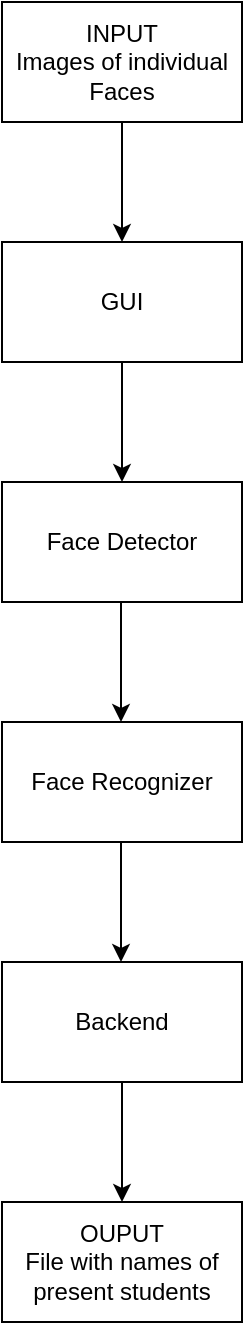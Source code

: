<mxfile version="13.9.9" type="device"><diagram id="xDt1JTqCmn9ij4CxAFqa" name="Page-1"><mxGraphModel dx="1221" dy="714" grid="1" gridSize="10" guides="1" tooltips="1" connect="1" arrows="1" fold="1" page="1" pageScale="1" pageWidth="850" pageHeight="1100" math="0" shadow="0"><root><mxCell id="0"/><mxCell id="1" parent="0"/><mxCell id="pmtpgSQNlo9J0foJOeYF-1" value="GUI" style="rounded=0;whiteSpace=wrap;html=1;" vertex="1" parent="1"><mxGeometry x="320" y="160" width="120" height="60" as="geometry"/></mxCell><mxCell id="pmtpgSQNlo9J0foJOeYF-2" value="Backend" style="rounded=0;whiteSpace=wrap;html=1;" vertex="1" parent="1"><mxGeometry x="320" y="520" width="120" height="60" as="geometry"/></mxCell><mxCell id="pmtpgSQNlo9J0foJOeYF-3" value="Face Detector" style="rounded=0;whiteSpace=wrap;html=1;" vertex="1" parent="1"><mxGeometry x="320" y="280" width="120" height="60" as="geometry"/></mxCell><mxCell id="pmtpgSQNlo9J0foJOeYF-4" value="Face Recognizer" style="rounded=0;whiteSpace=wrap;html=1;" vertex="1" parent="1"><mxGeometry x="320" y="400" width="120" height="60" as="geometry"/></mxCell><mxCell id="pmtpgSQNlo9J0foJOeYF-5" value="INPUT&lt;br&gt;Images of individual Faces" style="rounded=0;whiteSpace=wrap;html=1;" vertex="1" parent="1"><mxGeometry x="320" y="40" width="120" height="60" as="geometry"/></mxCell><mxCell id="pmtpgSQNlo9J0foJOeYF-6" value="OUPUT&lt;br&gt;File with names of present students" style="rounded=0;whiteSpace=wrap;html=1;" vertex="1" parent="1"><mxGeometry x="320" y="640" width="120" height="60" as="geometry"/></mxCell><mxCell id="pmtpgSQNlo9J0foJOeYF-7" value="" style="endArrow=classic;html=1;exitX=0.5;exitY=1;exitDx=0;exitDy=0;" edge="1" parent="1" source="pmtpgSQNlo9J0foJOeYF-5" target="pmtpgSQNlo9J0foJOeYF-1"><mxGeometry width="50" height="50" relative="1" as="geometry"><mxPoint x="430" y="150" as="sourcePoint"/><mxPoint x="480" y="100" as="targetPoint"/></mxGeometry></mxCell><mxCell id="pmtpgSQNlo9J0foJOeYF-8" value="" style="endArrow=classic;html=1;entryX=0.5;entryY=0;entryDx=0;entryDy=0;exitX=0.5;exitY=1;exitDx=0;exitDy=0;" edge="1" parent="1" source="pmtpgSQNlo9J0foJOeYF-1" target="pmtpgSQNlo9J0foJOeYF-3"><mxGeometry width="50" height="50" relative="1" as="geometry"><mxPoint x="380" y="230" as="sourcePoint"/><mxPoint x="370" y="290" as="targetPoint"/></mxGeometry></mxCell><mxCell id="pmtpgSQNlo9J0foJOeYF-12" value="" style="endArrow=classic;html=1;exitX=0.5;exitY=1;exitDx=0;exitDy=0;entryX=0.5;entryY=0;entryDx=0;entryDy=0;" edge="1" parent="1" source="pmtpgSQNlo9J0foJOeYF-2" target="pmtpgSQNlo9J0foJOeYF-6"><mxGeometry width="50" height="50" relative="1" as="geometry"><mxPoint x="379.5" y="610" as="sourcePoint"/><mxPoint x="379.5" y="670" as="targetPoint"/></mxGeometry></mxCell><mxCell id="pmtpgSQNlo9J0foJOeYF-15" value="" style="endArrow=classic;html=1;entryX=0.5;entryY=0;entryDx=0;entryDy=0;exitX=0.5;exitY=1;exitDx=0;exitDy=0;" edge="1" parent="1"><mxGeometry width="50" height="50" relative="1" as="geometry"><mxPoint x="379.5" y="340" as="sourcePoint"/><mxPoint x="379.5" y="400" as="targetPoint"/></mxGeometry></mxCell><mxCell id="pmtpgSQNlo9J0foJOeYF-16" value="" style="endArrow=classic;html=1;entryX=0.5;entryY=0;entryDx=0;entryDy=0;exitX=0.5;exitY=1;exitDx=0;exitDy=0;" edge="1" parent="1"><mxGeometry width="50" height="50" relative="1" as="geometry"><mxPoint x="379.5" y="460" as="sourcePoint"/><mxPoint x="379.5" y="520" as="targetPoint"/></mxGeometry></mxCell></root></mxGraphModel></diagram></mxfile>